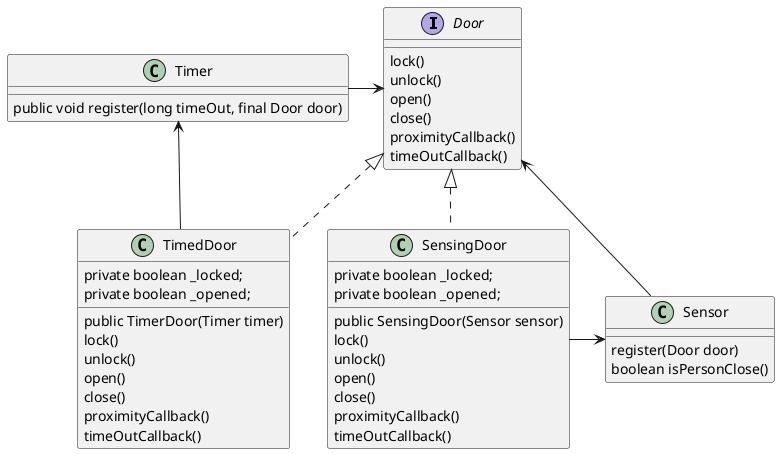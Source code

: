 @startuml
interface Door{
lock()
unlock()
open()
close()
proximityCallback()
timeOutCallback()
}

class Sensor{
register(Door door)
boolean isPersonClose()
}
class SensingDoor implements Door{
private boolean _locked;
private boolean _opened;
public SensingDoor(Sensor sensor)
lock()
unlock()
open()
close()
proximityCallback()
timeOutCallback()
}
class Timer{
 public void register(long timeOut, final Door door)
}
class TimedDoor implements Door{
private boolean _locked;
private boolean _opened;
public TimerDoor(Timer timer)
lock()
unlock()
open()
close()
proximityCallback()
timeOutCallback()
}
Timer-> Door
Sensor-> Door
SensingDoor -> Sensor
TimedDoor -> Timer
@enduml